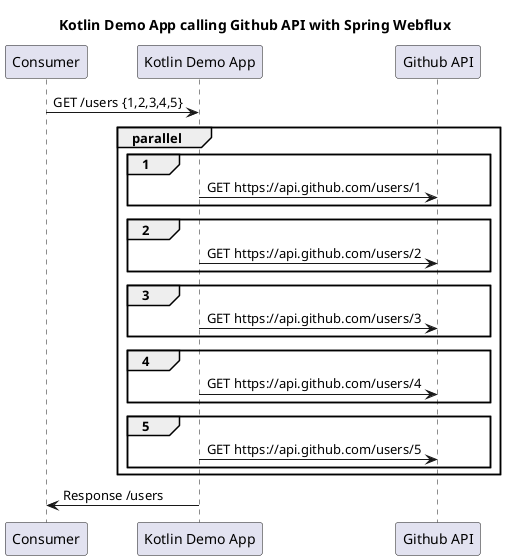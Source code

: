 @startuml

title Kotlin Demo App calling Github API with Spring Webflux

participant "Consumer" as c
participant "Kotlin Demo App" as d
participant "Github API" as gh


c->d : GET /users {1,2,3,4,5}

group parallel

group 1
d->gh : GET https://api.github.com/users/1
end

group 2
d->gh : GET https://api.github.com/users/2
end

group 3
d->gh : GET https://api.github.com/users/3
end

group 4
d->gh : GET https://api.github.com/users/4
end

group 5
d->gh : GET https://api.github.com/users/5
end

end

d->c : Response /users

@enduml